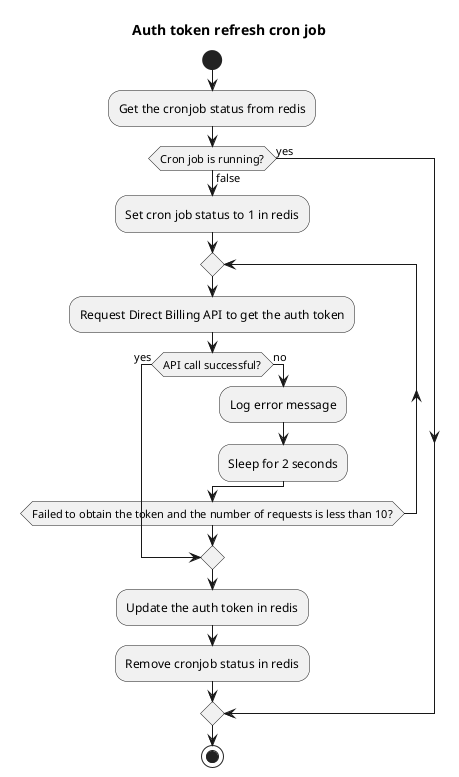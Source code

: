 @startuml
'https://plantuml.com/activity-diagram-beta
title Auth token refresh cron job
start
:Get the cronjob status from redis;
if (Cron job is running?) then (yes)
else (false)
:Set cron job status to 1 in redis;
repeat
:Request Direct Billing API to get the auth token;
if (API call successful?) then (yes)
break
else (no)
:Log error message;
:Sleep for 2 seconds;
endif
repeat while (Failed to obtain the token and the number of requests is less than 10?)
:Update the auth token in redis;
:Remove cronjob status in redis;
endif

stop

@enduml
